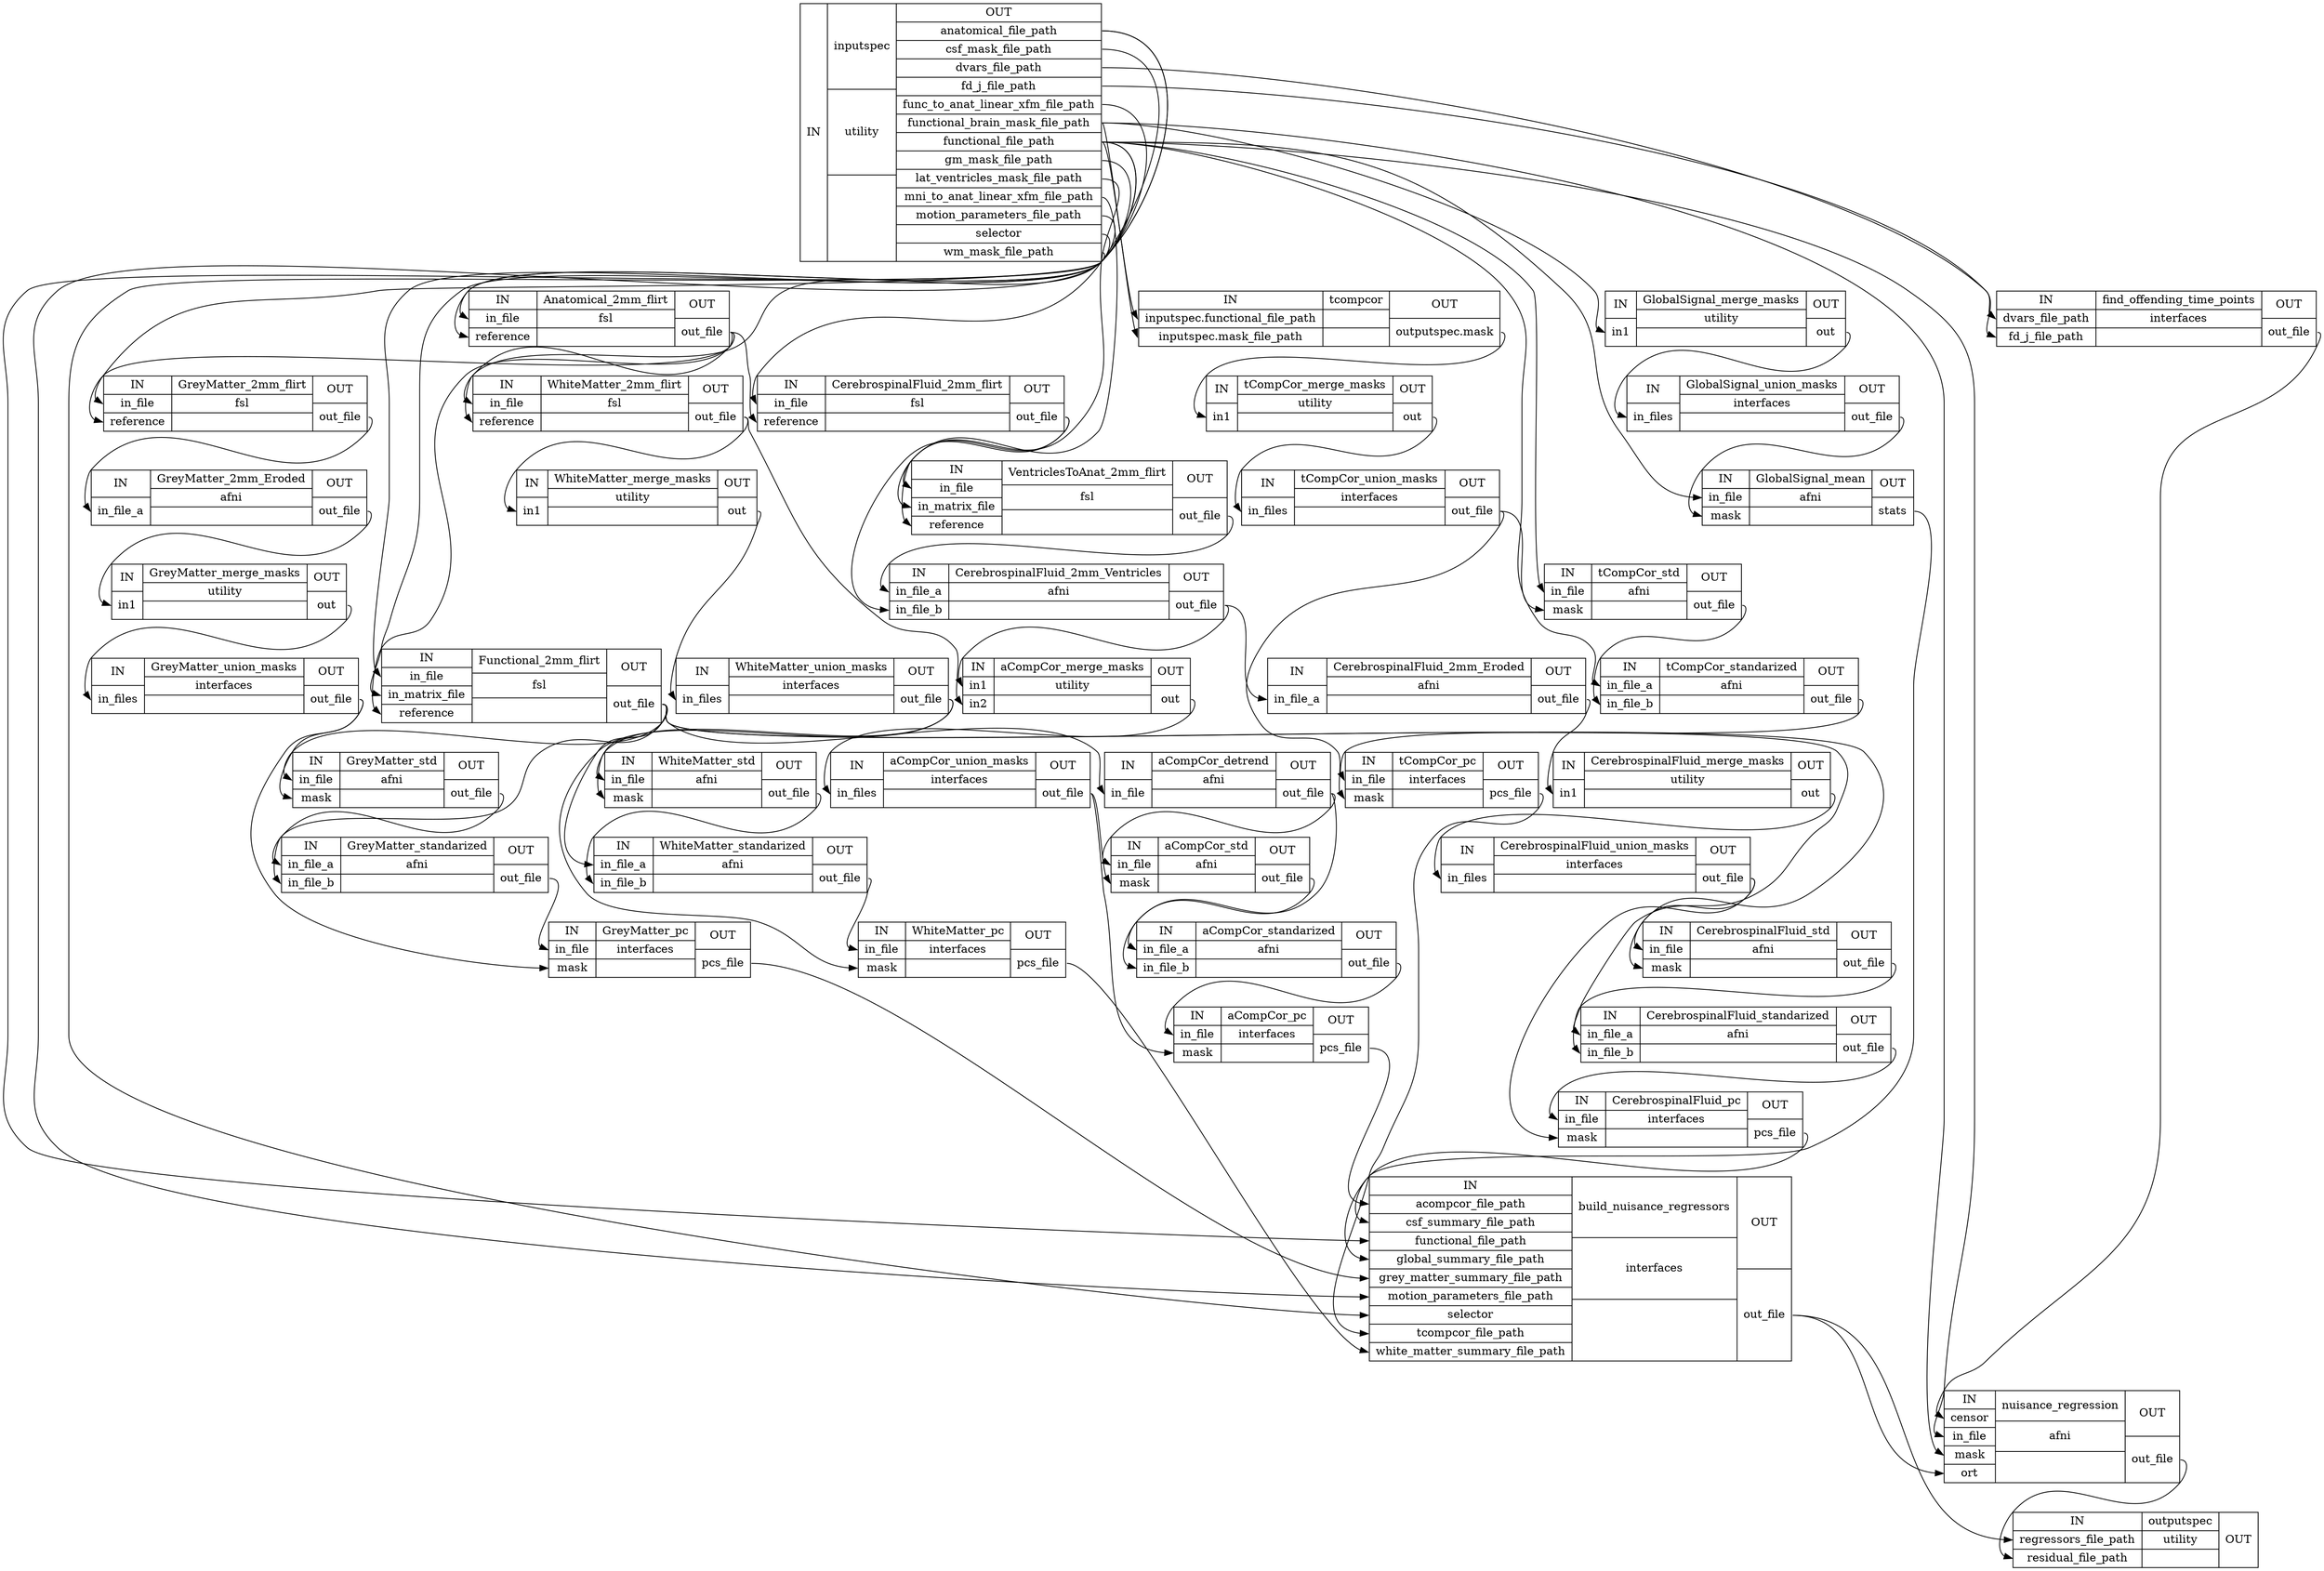 digraph structs {
node [shape=record];
nuisanceinputspec [label="{IN}|{ inputspec | utility |  }|{OUT|<outanatomicalfilepath> anatomical_file_path|<outcsfmaskfilepath> csf_mask_file_path|<outdvarsfilepath> dvars_file_path|<outfdjfilepath> fd_j_file_path|<outfunctoanatlinearxfmfilepath> func_to_anat_linear_xfm_file_path|<outfunctionalbrainmaskfilepath> functional_brain_mask_file_path|<outfunctionalfilepath> functional_file_path|<outgmmaskfilepath> gm_mask_file_path|<outlatventriclesmaskfilepath> lat_ventricles_mask_file_path|<outmnitoanatlinearxfmfilepath> mni_to_anat_linear_xfm_file_path|<outmotionparametersfilepath> motion_parameters_file_path|<outselector> selector|<outwmmaskfilepath> wm_mask_file_path}"];
nuisanceGlobalSignal_merge_masks [label="{IN|<inin1> in1}|{ GlobalSignal_merge_masks | utility |  }|{OUT|<outout> out}"];
nuisanceGlobalSignal_union_masks [label="{IN|<ininfiles> in_files}|{ GlobalSignal_union_masks | interfaces |  }|{OUT|<outoutfile> out_file}"];
nuisancefind_offending_time_points [label="{IN|<indvarsfilepath> dvars_file_path|<infdjfilepath> fd_j_file_path}|{ find_offending_time_points | interfaces |  }|{OUT|<outoutfile> out_file}"];
nuisanceAnatomical_2mm_flirt [label="{IN|<ininfile> in_file|<inreference> reference}|{ Anatomical_2mm_flirt | fsl |  }|{OUT|<outoutfile> out_file}"];
nuisanceCerebrospinalFluid_2mm_flirt [label="{IN|<ininfile> in_file|<inreference> reference}|{ CerebrospinalFluid_2mm_flirt | fsl |  }|{OUT|<outoutfile> out_file}"];
nuisanceVentriclesToAnat_2mm_flirt [label="{IN|<ininfile> in_file|<ininmatrixfile> in_matrix_file|<inreference> reference}|{ VentriclesToAnat_2mm_flirt | fsl |  }|{OUT|<outoutfile> out_file}"];
nuisanceGreyMatter_2mm_flirt [label="{IN|<ininfile> in_file|<inreference> reference}|{ GreyMatter_2mm_flirt | fsl |  }|{OUT|<outoutfile> out_file}"];
nuisanceGreyMatter_2mm_Eroded [label="{IN|<ininfilea> in_file_a}|{ GreyMatter_2mm_Eroded | afni |  }|{OUT|<outoutfile> out_file}"];
nuisanceGreyMatter_merge_masks [label="{IN|<inin1> in1}|{ GreyMatter_merge_masks | utility |  }|{OUT|<outout> out}"];
nuisanceGreyMatter_union_masks [label="{IN|<ininfiles> in_files}|{ GreyMatter_union_masks | interfaces |  }|{OUT|<outoutfile> out_file}"];
nuisanceWhiteMatter_2mm_flirt [label="{IN|<ininfile> in_file|<inreference> reference}|{ WhiteMatter_2mm_flirt | fsl |  }|{OUT|<outoutfile> out_file}"];
nuisanceFunctional_2mm_flirt [label="{IN|<ininfile> in_file|<ininmatrixfile> in_matrix_file|<inreference> reference}|{ Functional_2mm_flirt | fsl |  }|{OUT|<outoutfile> out_file}"];
nuisanceGreyMatter_std [label="{IN|<ininfile> in_file|<inmask> mask}|{ GreyMatter_std | afni |  }|{OUT|<outoutfile> out_file}"];
nuisanceaCompCor_detrend [label="{IN|<ininfile> in_file}|{ aCompCor_detrend | afni |  }|{OUT|<outoutfile> out_file}"];
nuisanceGreyMatter_standarized [label="{IN|<ininfilea> in_file_a|<ininfileb> in_file_b}|{ GreyMatter_standarized | afni |  }|{OUT|<outoutfile> out_file}"];
nuisanceGreyMatter_pc [label="{IN|<ininfile> in_file|<inmask> mask}|{ GreyMatter_pc | interfaces |  }|{OUT|<outpcsfile> pcs_file}"];
nuisanceWhiteMatter_merge_masks [label="{IN|<inin1> in1}|{ WhiteMatter_merge_masks | utility |  }|{OUT|<outout> out}"];
nuisanceWhiteMatter_union_masks [label="{IN|<ininfiles> in_files}|{ WhiteMatter_union_masks | interfaces |  }|{OUT|<outoutfile> out_file}"];
nuisanceWhiteMatter_std [label="{IN|<ininfile> in_file|<inmask> mask}|{ WhiteMatter_std | afni |  }|{OUT|<outoutfile> out_file}"];
nuisanceWhiteMatter_standarized [label="{IN|<ininfilea> in_file_a|<ininfileb> in_file_b}|{ WhiteMatter_standarized | afni |  }|{OUT|<outoutfile> out_file}"];
nuisanceWhiteMatter_pc [label="{IN|<ininfile> in_file|<inmask> mask}|{ WhiteMatter_pc | interfaces |  }|{OUT|<outpcsfile> pcs_file}"];
nuisanceCerebrospinalFluid_2mm_Ventricles [label="{IN|<ininfilea> in_file_a|<ininfileb> in_file_b}|{ CerebrospinalFluid_2mm_Ventricles | afni |  }|{OUT|<outoutfile> out_file}"];
nuisanceCerebrospinalFluid_2mm_Eroded [label="{IN|<ininfilea> in_file_a}|{ CerebrospinalFluid_2mm_Eroded | afni |  }|{OUT|<outoutfile> out_file}"];
nuisanceCerebrospinalFluid_merge_masks [label="{IN|<inin1> in1}|{ CerebrospinalFluid_merge_masks | utility |  }|{OUT|<outout> out}"];
nuisanceCerebrospinalFluid_union_masks [label="{IN|<ininfiles> in_files}|{ CerebrospinalFluid_union_masks | interfaces |  }|{OUT|<outoutfile> out_file}"];
nuisanceCerebrospinalFluid_std [label="{IN|<ininfile> in_file|<inmask> mask}|{ CerebrospinalFluid_std | afni |  }|{OUT|<outoutfile> out_file}"];
nuisanceaCompCor_merge_masks [label="{IN|<inin1> in1|<inin2> in2}|{ aCompCor_merge_masks | utility |  }|{OUT|<outout> out}"];
nuisanceaCompCor_union_masks [label="{IN|<ininfiles> in_files}|{ aCompCor_union_masks | interfaces |  }|{OUT|<outoutfile> out_file}"];
nuisanceaCompCor_std [label="{IN|<ininfile> in_file|<inmask> mask}|{ aCompCor_std | afni |  }|{OUT|<outoutfile> out_file}"];
nuisanceaCompCor_standarized [label="{IN|<ininfilea> in_file_a|<ininfileb> in_file_b}|{ aCompCor_standarized | afni |  }|{OUT|<outoutfile> out_file}"];
nuisanceaCompCor_pc [label="{IN|<ininfile> in_file|<inmask> mask}|{ aCompCor_pc | interfaces |  }|{OUT|<outpcsfile> pcs_file}"];
nuisancetcompcor [label="{IN|<ininputspecfunctionalfilepath> inputspec.functional_file_path|<ininputspecmaskfilepath> inputspec.mask_file_path}|{ tcompcor |  |  }|{OUT|<outoutputspecmask> outputspec.mask}"];
nuisancetCompCor_merge_masks [label="{IN|<inin1> in1}|{ tCompCor_merge_masks | utility |  }|{OUT|<outout> out}"];
nuisancetCompCor_union_masks [label="{IN|<ininfiles> in_files}|{ tCompCor_union_masks | interfaces |  }|{OUT|<outoutfile> out_file}"];
nuisancetCompCor_std [label="{IN|<ininfile> in_file|<inmask> mask}|{ tCompCor_std | afni |  }|{OUT|<outoutfile> out_file}"];
nuisancetCompCor_standarized [label="{IN|<ininfilea> in_file_a|<ininfileb> in_file_b}|{ tCompCor_standarized | afni |  }|{OUT|<outoutfile> out_file}"];
nuisancetCompCor_pc [label="{IN|<ininfile> in_file|<inmask> mask}|{ tCompCor_pc | interfaces |  }|{OUT|<outpcsfile> pcs_file}"];
nuisanceCerebrospinalFluid_standarized [label="{IN|<ininfilea> in_file_a|<ininfileb> in_file_b}|{ CerebrospinalFluid_standarized | afni |  }|{OUT|<outoutfile> out_file}"];
nuisanceCerebrospinalFluid_pc [label="{IN|<ininfile> in_file|<inmask> mask}|{ CerebrospinalFluid_pc | interfaces |  }|{OUT|<outpcsfile> pcs_file}"];
nuisanceGlobalSignal_mean [label="{IN|<ininfile> in_file|<inmask> mask}|{ GlobalSignal_mean | afni |  }|{OUT|<outstats> stats}"];
nuisancebuild_nuisance_regressors [label="{IN|<inacompcorfilepath> acompcor_file_path|<incsfsummaryfilepath> csf_summary_file_path|<infunctionalfilepath> functional_file_path|<inglobalsummaryfilepath> global_summary_file_path|<ingreymattersummaryfilepath> grey_matter_summary_file_path|<inmotionparametersfilepath> motion_parameters_file_path|<inselector> selector|<intcompcorfilepath> tcompcor_file_path|<inwhitemattersummaryfilepath> white_matter_summary_file_path}|{ build_nuisance_regressors | interfaces |  }|{OUT|<outoutfile> out_file}"];
nuisancenuisance_regression [label="{IN|<incensor> censor|<ininfile> in_file|<inmask> mask|<inort> ort}|{ nuisance_regression | afni |  }|{OUT|<outoutfile> out_file}"];
nuisanceoutputspec [label="{IN|<inregressorsfilepath> regressors_file_path|<inresidualfilepath> residual_file_path}|{ outputspec | utility |  }|{OUT}"];
nuisanceAnatomical_2mm_flirt:outoutfile:e -> nuisanceCerebrospinalFluid_2mm_flirt:inreference:w;
nuisanceAnatomical_2mm_flirt:outoutfile:e -> nuisanceFunctional_2mm_flirt:inreference:w;
nuisanceAnatomical_2mm_flirt:outoutfile:e -> nuisanceGreyMatter_2mm_flirt:inreference:w;
nuisanceAnatomical_2mm_flirt:outoutfile:e -> nuisanceWhiteMatter_2mm_flirt:inreference:w;
nuisanceCerebrospinalFluid_2mm_Eroded:outoutfile:e -> nuisanceCerebrospinalFluid_merge_masks:inin1:w;
nuisanceCerebrospinalFluid_2mm_Ventricles:outoutfile:e -> nuisanceCerebrospinalFluid_2mm_Eroded:ininfilea:w;
nuisanceCerebrospinalFluid_2mm_Ventricles:outoutfile:e -> nuisanceaCompCor_merge_masks:inin1:w;
nuisanceCerebrospinalFluid_2mm_flirt:outoutfile:e -> nuisanceCerebrospinalFluid_2mm_Ventricles:ininfileb:w;
nuisanceCerebrospinalFluid_2mm_flirt:outoutfile:e -> nuisanceVentriclesToAnat_2mm_flirt:inreference:w;
nuisanceCerebrospinalFluid_merge_masks:outout:e -> nuisanceCerebrospinalFluid_union_masks:ininfiles:w;
nuisanceCerebrospinalFluid_pc:outpcsfile:e -> nuisancebuild_nuisance_regressors:incsfsummaryfilepath:w;
nuisanceCerebrospinalFluid_standarized:outoutfile:e -> nuisanceCerebrospinalFluid_pc:ininfile:w;
nuisanceCerebrospinalFluid_std:outoutfile:e -> nuisanceCerebrospinalFluid_standarized:ininfileb:w;
nuisanceCerebrospinalFluid_union_masks:outoutfile:e -> nuisanceCerebrospinalFluid_pc:inmask:w;
nuisanceCerebrospinalFluid_union_masks:outoutfile:e -> nuisanceCerebrospinalFluid_std:inmask:w;
nuisanceFunctional_2mm_flirt:outoutfile:e -> nuisanceCerebrospinalFluid_standarized:ininfilea:w;
nuisanceFunctional_2mm_flirt:outoutfile:e -> nuisanceCerebrospinalFluid_std:ininfile:w;
nuisanceFunctional_2mm_flirt:outoutfile:e -> nuisanceGreyMatter_standarized:ininfilea:w;
nuisanceFunctional_2mm_flirt:outoutfile:e -> nuisanceGreyMatter_std:ininfile:w;
nuisanceFunctional_2mm_flirt:outoutfile:e -> nuisanceWhiteMatter_standarized:ininfilea:w;
nuisanceFunctional_2mm_flirt:outoutfile:e -> nuisanceWhiteMatter_std:ininfile:w;
nuisanceFunctional_2mm_flirt:outoutfile:e -> nuisanceaCompCor_detrend:ininfile:w;
nuisanceGlobalSignal_mean:outstats:e -> nuisancebuild_nuisance_regressors:inglobalsummaryfilepath:w;
nuisanceGlobalSignal_merge_masks:outout:e -> nuisanceGlobalSignal_union_masks:ininfiles:w;
nuisanceGlobalSignal_union_masks:outoutfile:e -> nuisanceGlobalSignal_mean:inmask:w;
nuisanceGreyMatter_2mm_Eroded:outoutfile:e -> nuisanceGreyMatter_merge_masks:inin1:w;
nuisanceGreyMatter_2mm_flirt:outoutfile:e -> nuisanceGreyMatter_2mm_Eroded:ininfilea:w;
nuisanceGreyMatter_merge_masks:outout:e -> nuisanceGreyMatter_union_masks:ininfiles:w;
nuisanceGreyMatter_pc:outpcsfile:e -> nuisancebuild_nuisance_regressors:ingreymattersummaryfilepath:w;
nuisanceGreyMatter_standarized:outoutfile:e -> nuisanceGreyMatter_pc:ininfile:w;
nuisanceGreyMatter_std:outoutfile:e -> nuisanceGreyMatter_standarized:ininfileb:w;
nuisanceGreyMatter_union_masks:outoutfile:e -> nuisanceGreyMatter_pc:inmask:w;
nuisanceGreyMatter_union_masks:outoutfile:e -> nuisanceGreyMatter_std:inmask:w;
nuisanceVentriclesToAnat_2mm_flirt:outoutfile:e -> nuisanceCerebrospinalFluid_2mm_Ventricles:ininfilea:w;
nuisanceWhiteMatter_2mm_flirt:outoutfile:e -> nuisanceWhiteMatter_merge_masks:inin1:w;
nuisanceWhiteMatter_2mm_flirt:outoutfile:e -> nuisanceaCompCor_merge_masks:inin2:w;
nuisanceWhiteMatter_merge_masks:outout:e -> nuisanceWhiteMatter_union_masks:ininfiles:w;
nuisanceWhiteMatter_pc:outpcsfile:e -> nuisancebuild_nuisance_regressors:inwhitemattersummaryfilepath:w;
nuisanceWhiteMatter_standarized:outoutfile:e -> nuisanceWhiteMatter_pc:ininfile:w;
nuisanceWhiteMatter_std:outoutfile:e -> nuisanceWhiteMatter_standarized:ininfileb:w;
nuisanceWhiteMatter_union_masks:outoutfile:e -> nuisanceWhiteMatter_pc:inmask:w;
nuisanceWhiteMatter_union_masks:outoutfile:e -> nuisanceWhiteMatter_std:inmask:w;
nuisanceaCompCor_detrend:outoutfile:e -> nuisanceaCompCor_standarized:ininfilea:w;
nuisanceaCompCor_detrend:outoutfile:e -> nuisanceaCompCor_std:ininfile:w;
nuisanceaCompCor_merge_masks:outout:e -> nuisanceaCompCor_union_masks:ininfiles:w;
nuisanceaCompCor_pc:outpcsfile:e -> nuisancebuild_nuisance_regressors:inacompcorfilepath:w;
nuisanceaCompCor_standarized:outoutfile:e -> nuisanceaCompCor_pc:ininfile:w;
nuisanceaCompCor_std:outoutfile:e -> nuisanceaCompCor_standarized:ininfileb:w;
nuisanceaCompCor_union_masks:outoutfile:e -> nuisanceaCompCor_pc:inmask:w;
nuisanceaCompCor_union_masks:outoutfile:e -> nuisanceaCompCor_std:inmask:w;
nuisancebuild_nuisance_regressors:outoutfile:e -> nuisancenuisance_regression:inort:w;
nuisancebuild_nuisance_regressors:outoutfile:e -> nuisanceoutputspec:inregressorsfilepath:w;
nuisancefind_offending_time_points:outoutfile:e -> nuisancenuisance_regression:incensor:w;
nuisanceinputspec:outanatomicalfilepath:e -> nuisanceAnatomical_2mm_flirt:ininfile:w;
nuisanceinputspec:outanatomicalfilepath:e -> nuisanceAnatomical_2mm_flirt:inreference:w;
nuisanceinputspec:outcsfmaskfilepath:e -> nuisanceCerebrospinalFluid_2mm_flirt:ininfile:w;
nuisanceinputspec:outdvarsfilepath:e -> nuisancefind_offending_time_points:indvarsfilepath:w;
nuisanceinputspec:outfdjfilepath:e -> nuisancefind_offending_time_points:infdjfilepath:w;
nuisanceinputspec:outfunctionalbrainmaskfilepath:e -> nuisanceGlobalSignal_merge_masks:inin1:w;
nuisanceinputspec:outfunctionalbrainmaskfilepath:e -> nuisancenuisance_regression:inmask:w;
nuisanceinputspec:outfunctionalbrainmaskfilepath:e -> nuisancetcompcor:ininputspecmaskfilepath:w;
nuisanceinputspec:outfunctionalfilepath:e -> nuisanceFunctional_2mm_flirt:ininfile:w;
nuisanceinputspec:outfunctionalfilepath:e -> nuisanceGlobalSignal_mean:ininfile:w;
nuisanceinputspec:outfunctionalfilepath:e -> nuisancebuild_nuisance_regressors:infunctionalfilepath:w;
nuisanceinputspec:outfunctionalfilepath:e -> nuisancenuisance_regression:ininfile:w;
nuisanceinputspec:outfunctionalfilepath:e -> nuisancetCompCor_standarized:ininfilea:w;
nuisanceinputspec:outfunctionalfilepath:e -> nuisancetCompCor_std:ininfile:w;
nuisanceinputspec:outfunctionalfilepath:e -> nuisancetcompcor:ininputspecfunctionalfilepath:w;
nuisanceinputspec:outfunctoanatlinearxfmfilepath:e -> nuisanceFunctional_2mm_flirt:ininmatrixfile:w;
nuisanceinputspec:outgmmaskfilepath:e -> nuisanceGreyMatter_2mm_flirt:ininfile:w;
nuisanceinputspec:outlatventriclesmaskfilepath:e -> nuisanceVentriclesToAnat_2mm_flirt:ininfile:w;
nuisanceinputspec:outmnitoanatlinearxfmfilepath:e -> nuisanceVentriclesToAnat_2mm_flirt:ininmatrixfile:w;
nuisanceinputspec:outmotionparametersfilepath:e -> nuisancebuild_nuisance_regressors:inmotionparametersfilepath:w;
nuisanceinputspec:outselector:e -> nuisancebuild_nuisance_regressors:inselector:w;
nuisanceinputspec:outwmmaskfilepath:e -> nuisanceWhiteMatter_2mm_flirt:ininfile:w;
nuisancenuisance_regression:outoutfile:e -> nuisanceoutputspec:inresidualfilepath:w;
nuisancetCompCor_merge_masks:outout:e -> nuisancetCompCor_union_masks:ininfiles:w;
nuisancetCompCor_pc:outpcsfile:e -> nuisancebuild_nuisance_regressors:intcompcorfilepath:w;
nuisancetCompCor_standarized:outoutfile:e -> nuisancetCompCor_pc:ininfile:w;
nuisancetCompCor_std:outoutfile:e -> nuisancetCompCor_standarized:ininfileb:w;
nuisancetCompCor_union_masks:outoutfile:e -> nuisancetCompCor_pc:inmask:w;
nuisancetCompCor_union_masks:outoutfile:e -> nuisancetCompCor_std:inmask:w;
nuisancetcompcor:outoutputspecmask:e -> nuisancetCompCor_merge_masks:inin1:w;
}